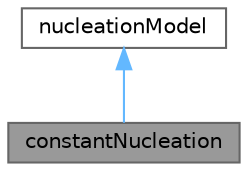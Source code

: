 digraph "constantNucleation"
{
 // LATEX_PDF_SIZE
  bgcolor="transparent";
  edge [fontname=Helvetica,fontsize=10,labelfontname=Helvetica,labelfontsize=10];
  node [fontname=Helvetica,fontsize=10,shape=box,height=0.2,width=0.4];
  Node1 [id="Node000001",label="constantNucleation",height=0.2,width=0.4,color="gray40", fillcolor="grey60", style="filled", fontcolor="black",tooltip="Constant nucleation rate within all classes. Used for verification and validation of the nucleation f..."];
  Node2 -> Node1 [id="edge1_Node000001_Node000002",dir="back",color="steelblue1",style="solid",tooltip=" "];
  Node2 [id="Node000002",label="nucleationModel",height=0.2,width=0.4,color="gray40", fillcolor="white", style="filled",URL="$classFoam_1_1diameterModels_1_1nucleationModel.html",tooltip="Base class for nucleation models."];
}
